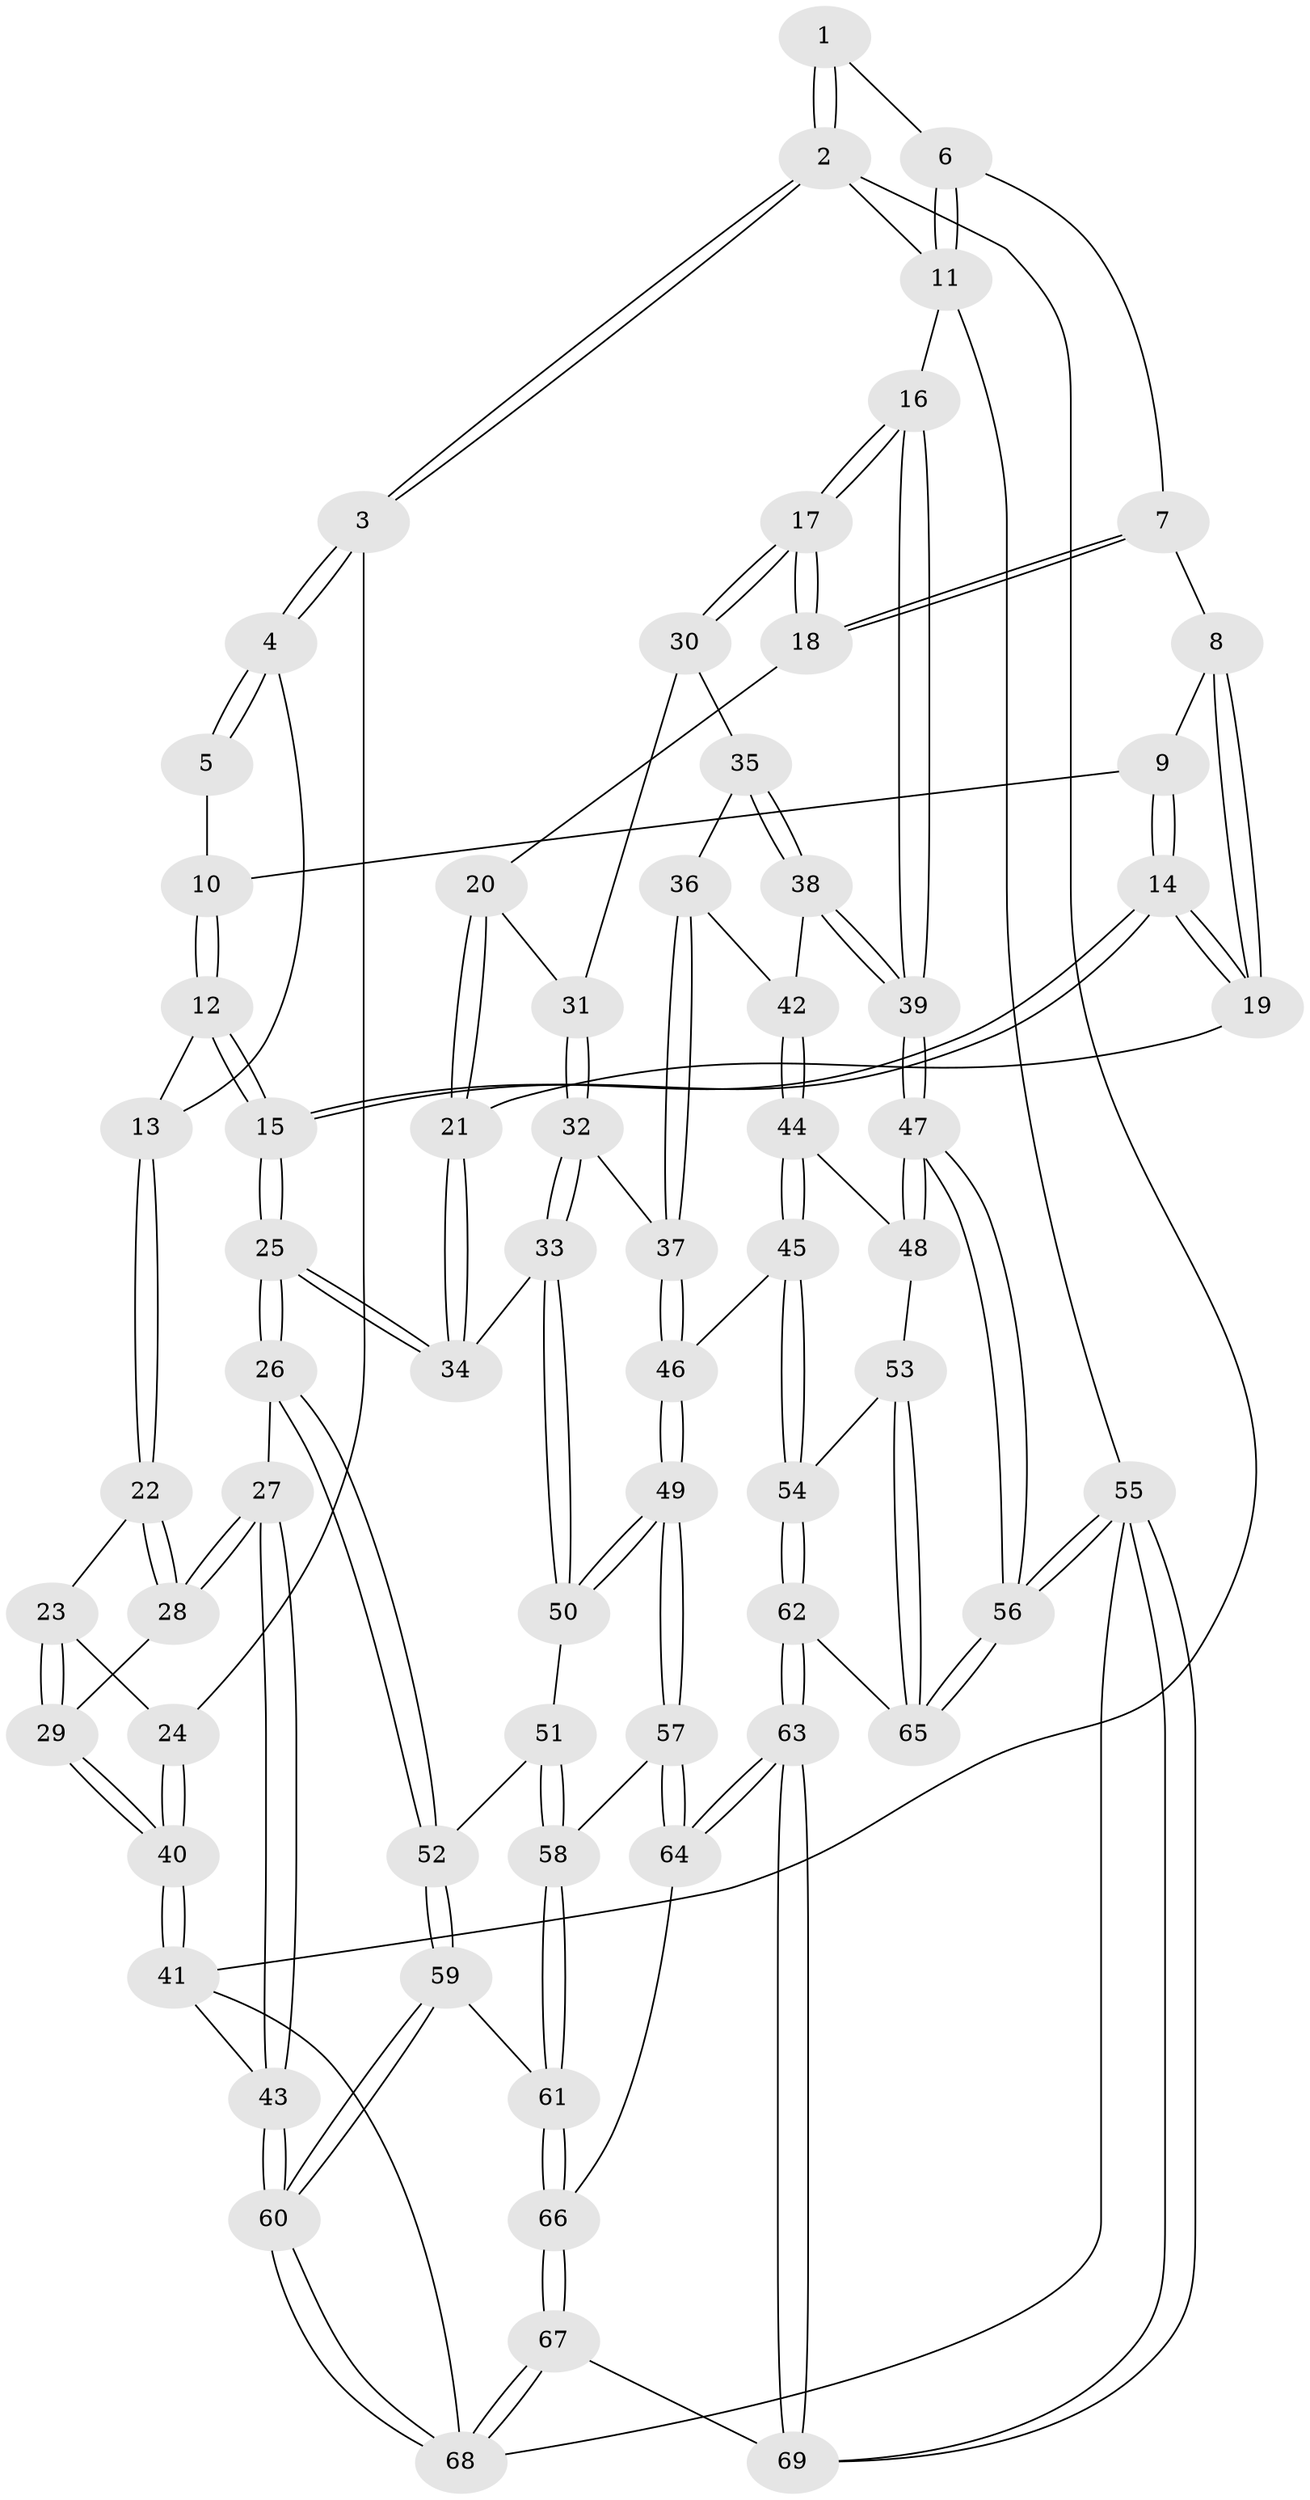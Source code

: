 // coarse degree distribution, {3: 0.07317073170731707, 8: 0.024390243902439025, 5: 0.24390243902439024, 2: 0.024390243902439025, 4: 0.5853658536585366, 7: 0.024390243902439025, 6: 0.024390243902439025}
// Generated by graph-tools (version 1.1) at 2025/42/03/06/25 10:42:33]
// undirected, 69 vertices, 169 edges
graph export_dot {
graph [start="1"]
  node [color=gray90,style=filled];
  1 [pos="+0.5264735236909852+0"];
  2 [pos="+0+0"];
  3 [pos="+0+0"];
  4 [pos="+0.2205544861284928+0.14498484179266907"];
  5 [pos="+0.4232335269514006+0.018141852211355138"];
  6 [pos="+0.7349365479820634+0"];
  7 [pos="+0.7062315620461898+0.0363843346814643"];
  8 [pos="+0.6826238863903871+0.06589381323466385"];
  9 [pos="+0.5531604185373017+0.14543633032045658"];
  10 [pos="+0.44812398287876876+0.15128821745672968"];
  11 [pos="+1+0"];
  12 [pos="+0.29495149451379044+0.2374466623171742"];
  13 [pos="+0.2759922283503772+0.22997853903342924"];
  14 [pos="+0.5068707544469346+0.3566624629482154"];
  15 [pos="+0.45693305263036155+0.4216121092355142"];
  16 [pos="+1+0.29307232547072204"];
  17 [pos="+1+0.29344182045239875"];
  18 [pos="+0.8203215387392008+0.20473551562664702"];
  19 [pos="+0.6527875139775101+0.27883144070071203"];
  20 [pos="+0.7705355275291372+0.3626834062593414"];
  21 [pos="+0.7329009495658871+0.37238364462827456"];
  22 [pos="+0.20294276822482277+0.32050239785749346"];
  23 [pos="+0.11710652135245078+0.3587185059620766"];
  24 [pos="+0+0.11421891603909645"];
  25 [pos="+0.46713244421336536+0.47581337595617207"];
  26 [pos="+0.46104612033289444+0.4889751351345165"];
  27 [pos="+0.25749970175817766+0.5238326208781033"];
  28 [pos="+0.21592098055544132+0.4837656062665448"];
  29 [pos="+0.058506488172071575+0.47781588854861706"];
  30 [pos="+0.8908922688047473+0.3790856143647222"];
  31 [pos="+0.8072287631309991+0.3834591951053674"];
  32 [pos="+0.8323262471435248+0.5222373883659613"];
  33 [pos="+0.7230187233046464+0.5439093726306459"];
  34 [pos="+0.6522707823203411+0.47192280576065027"];
  35 [pos="+0.8924088541693938+0.44750387012420156"];
  36 [pos="+0.8613945466472341+0.5159515099951318"];
  37 [pos="+0.8339367840923845+0.5229069793789038"];
  38 [pos="+1+0.49364829700638746"];
  39 [pos="+1+0.3849512022177078"];
  40 [pos="+0+0.5850448759212651"];
  41 [pos="+0+0.7114742839583705"];
  42 [pos="+0.9575121985745396+0.5275474321823543"];
  43 [pos="+0.12742546553074088+0.7449531602301357"];
  44 [pos="+0.9386512776453079+0.6044697933601786"];
  45 [pos="+0.8847469624768937+0.6714437287690294"];
  46 [pos="+0.8701340540348833+0.6683998032955923"];
  47 [pos="+1+0.5940814190942766"];
  48 [pos="+0.9711165570682793+0.6143215519384011"];
  49 [pos="+0.7909161389917164+0.6954985815588978"];
  50 [pos="+0.7213299096807131+0.5988882512711734"];
  51 [pos="+0.6613546335039241+0.6396850086237791"];
  52 [pos="+0.4683332759210327+0.5882256065813872"];
  53 [pos="+1+0.6963317301963884"];
  54 [pos="+0.8964267612242429+0.6822312330790274"];
  55 [pos="+1+1"];
  56 [pos="+1+0.7491362524196483"];
  57 [pos="+0.7512414897738064+0.7674257121056116"];
  58 [pos="+0.6535443226560506+0.731077838690071"];
  59 [pos="+0.440825752943947+0.7673988662172088"];
  60 [pos="+0.27224978077700474+0.8340101401051279"];
  61 [pos="+0.45211269552508354+0.7741967750551761"];
  62 [pos="+0.9172615400695157+0.7827387919567386"];
  63 [pos="+0.8487398913085034+0.972320870972867"];
  64 [pos="+0.7640362434012251+0.8414714612965335"];
  65 [pos="+1+0.738477098437616"];
  66 [pos="+0.5196657458135383+0.8573357829336516"];
  67 [pos="+0.6327791025818087+1"];
  68 [pos="+0.24595992020002574+1"];
  69 [pos="+0.9117808956722799+1"];
  1 -- 2;
  1 -- 2;
  1 -- 6;
  2 -- 3;
  2 -- 3;
  2 -- 11;
  2 -- 41;
  3 -- 4;
  3 -- 4;
  3 -- 24;
  4 -- 5;
  4 -- 5;
  4 -- 13;
  5 -- 10;
  6 -- 7;
  6 -- 11;
  6 -- 11;
  7 -- 8;
  7 -- 18;
  7 -- 18;
  8 -- 9;
  8 -- 19;
  8 -- 19;
  9 -- 10;
  9 -- 14;
  9 -- 14;
  10 -- 12;
  10 -- 12;
  11 -- 16;
  11 -- 55;
  12 -- 13;
  12 -- 15;
  12 -- 15;
  13 -- 22;
  13 -- 22;
  14 -- 15;
  14 -- 15;
  14 -- 19;
  14 -- 19;
  15 -- 25;
  15 -- 25;
  16 -- 17;
  16 -- 17;
  16 -- 39;
  16 -- 39;
  17 -- 18;
  17 -- 18;
  17 -- 30;
  17 -- 30;
  18 -- 20;
  19 -- 21;
  20 -- 21;
  20 -- 21;
  20 -- 31;
  21 -- 34;
  21 -- 34;
  22 -- 23;
  22 -- 28;
  22 -- 28;
  23 -- 24;
  23 -- 29;
  23 -- 29;
  24 -- 40;
  24 -- 40;
  25 -- 26;
  25 -- 26;
  25 -- 34;
  25 -- 34;
  26 -- 27;
  26 -- 52;
  26 -- 52;
  27 -- 28;
  27 -- 28;
  27 -- 43;
  27 -- 43;
  28 -- 29;
  29 -- 40;
  29 -- 40;
  30 -- 31;
  30 -- 35;
  31 -- 32;
  31 -- 32;
  32 -- 33;
  32 -- 33;
  32 -- 37;
  33 -- 34;
  33 -- 50;
  33 -- 50;
  35 -- 36;
  35 -- 38;
  35 -- 38;
  36 -- 37;
  36 -- 37;
  36 -- 42;
  37 -- 46;
  37 -- 46;
  38 -- 39;
  38 -- 39;
  38 -- 42;
  39 -- 47;
  39 -- 47;
  40 -- 41;
  40 -- 41;
  41 -- 43;
  41 -- 68;
  42 -- 44;
  42 -- 44;
  43 -- 60;
  43 -- 60;
  44 -- 45;
  44 -- 45;
  44 -- 48;
  45 -- 46;
  45 -- 54;
  45 -- 54;
  46 -- 49;
  46 -- 49;
  47 -- 48;
  47 -- 48;
  47 -- 56;
  47 -- 56;
  48 -- 53;
  49 -- 50;
  49 -- 50;
  49 -- 57;
  49 -- 57;
  50 -- 51;
  51 -- 52;
  51 -- 58;
  51 -- 58;
  52 -- 59;
  52 -- 59;
  53 -- 54;
  53 -- 65;
  53 -- 65;
  54 -- 62;
  54 -- 62;
  55 -- 56;
  55 -- 56;
  55 -- 69;
  55 -- 69;
  55 -- 68;
  56 -- 65;
  56 -- 65;
  57 -- 58;
  57 -- 64;
  57 -- 64;
  58 -- 61;
  58 -- 61;
  59 -- 60;
  59 -- 60;
  59 -- 61;
  60 -- 68;
  60 -- 68;
  61 -- 66;
  61 -- 66;
  62 -- 63;
  62 -- 63;
  62 -- 65;
  63 -- 64;
  63 -- 64;
  63 -- 69;
  63 -- 69;
  64 -- 66;
  66 -- 67;
  66 -- 67;
  67 -- 68;
  67 -- 68;
  67 -- 69;
}
